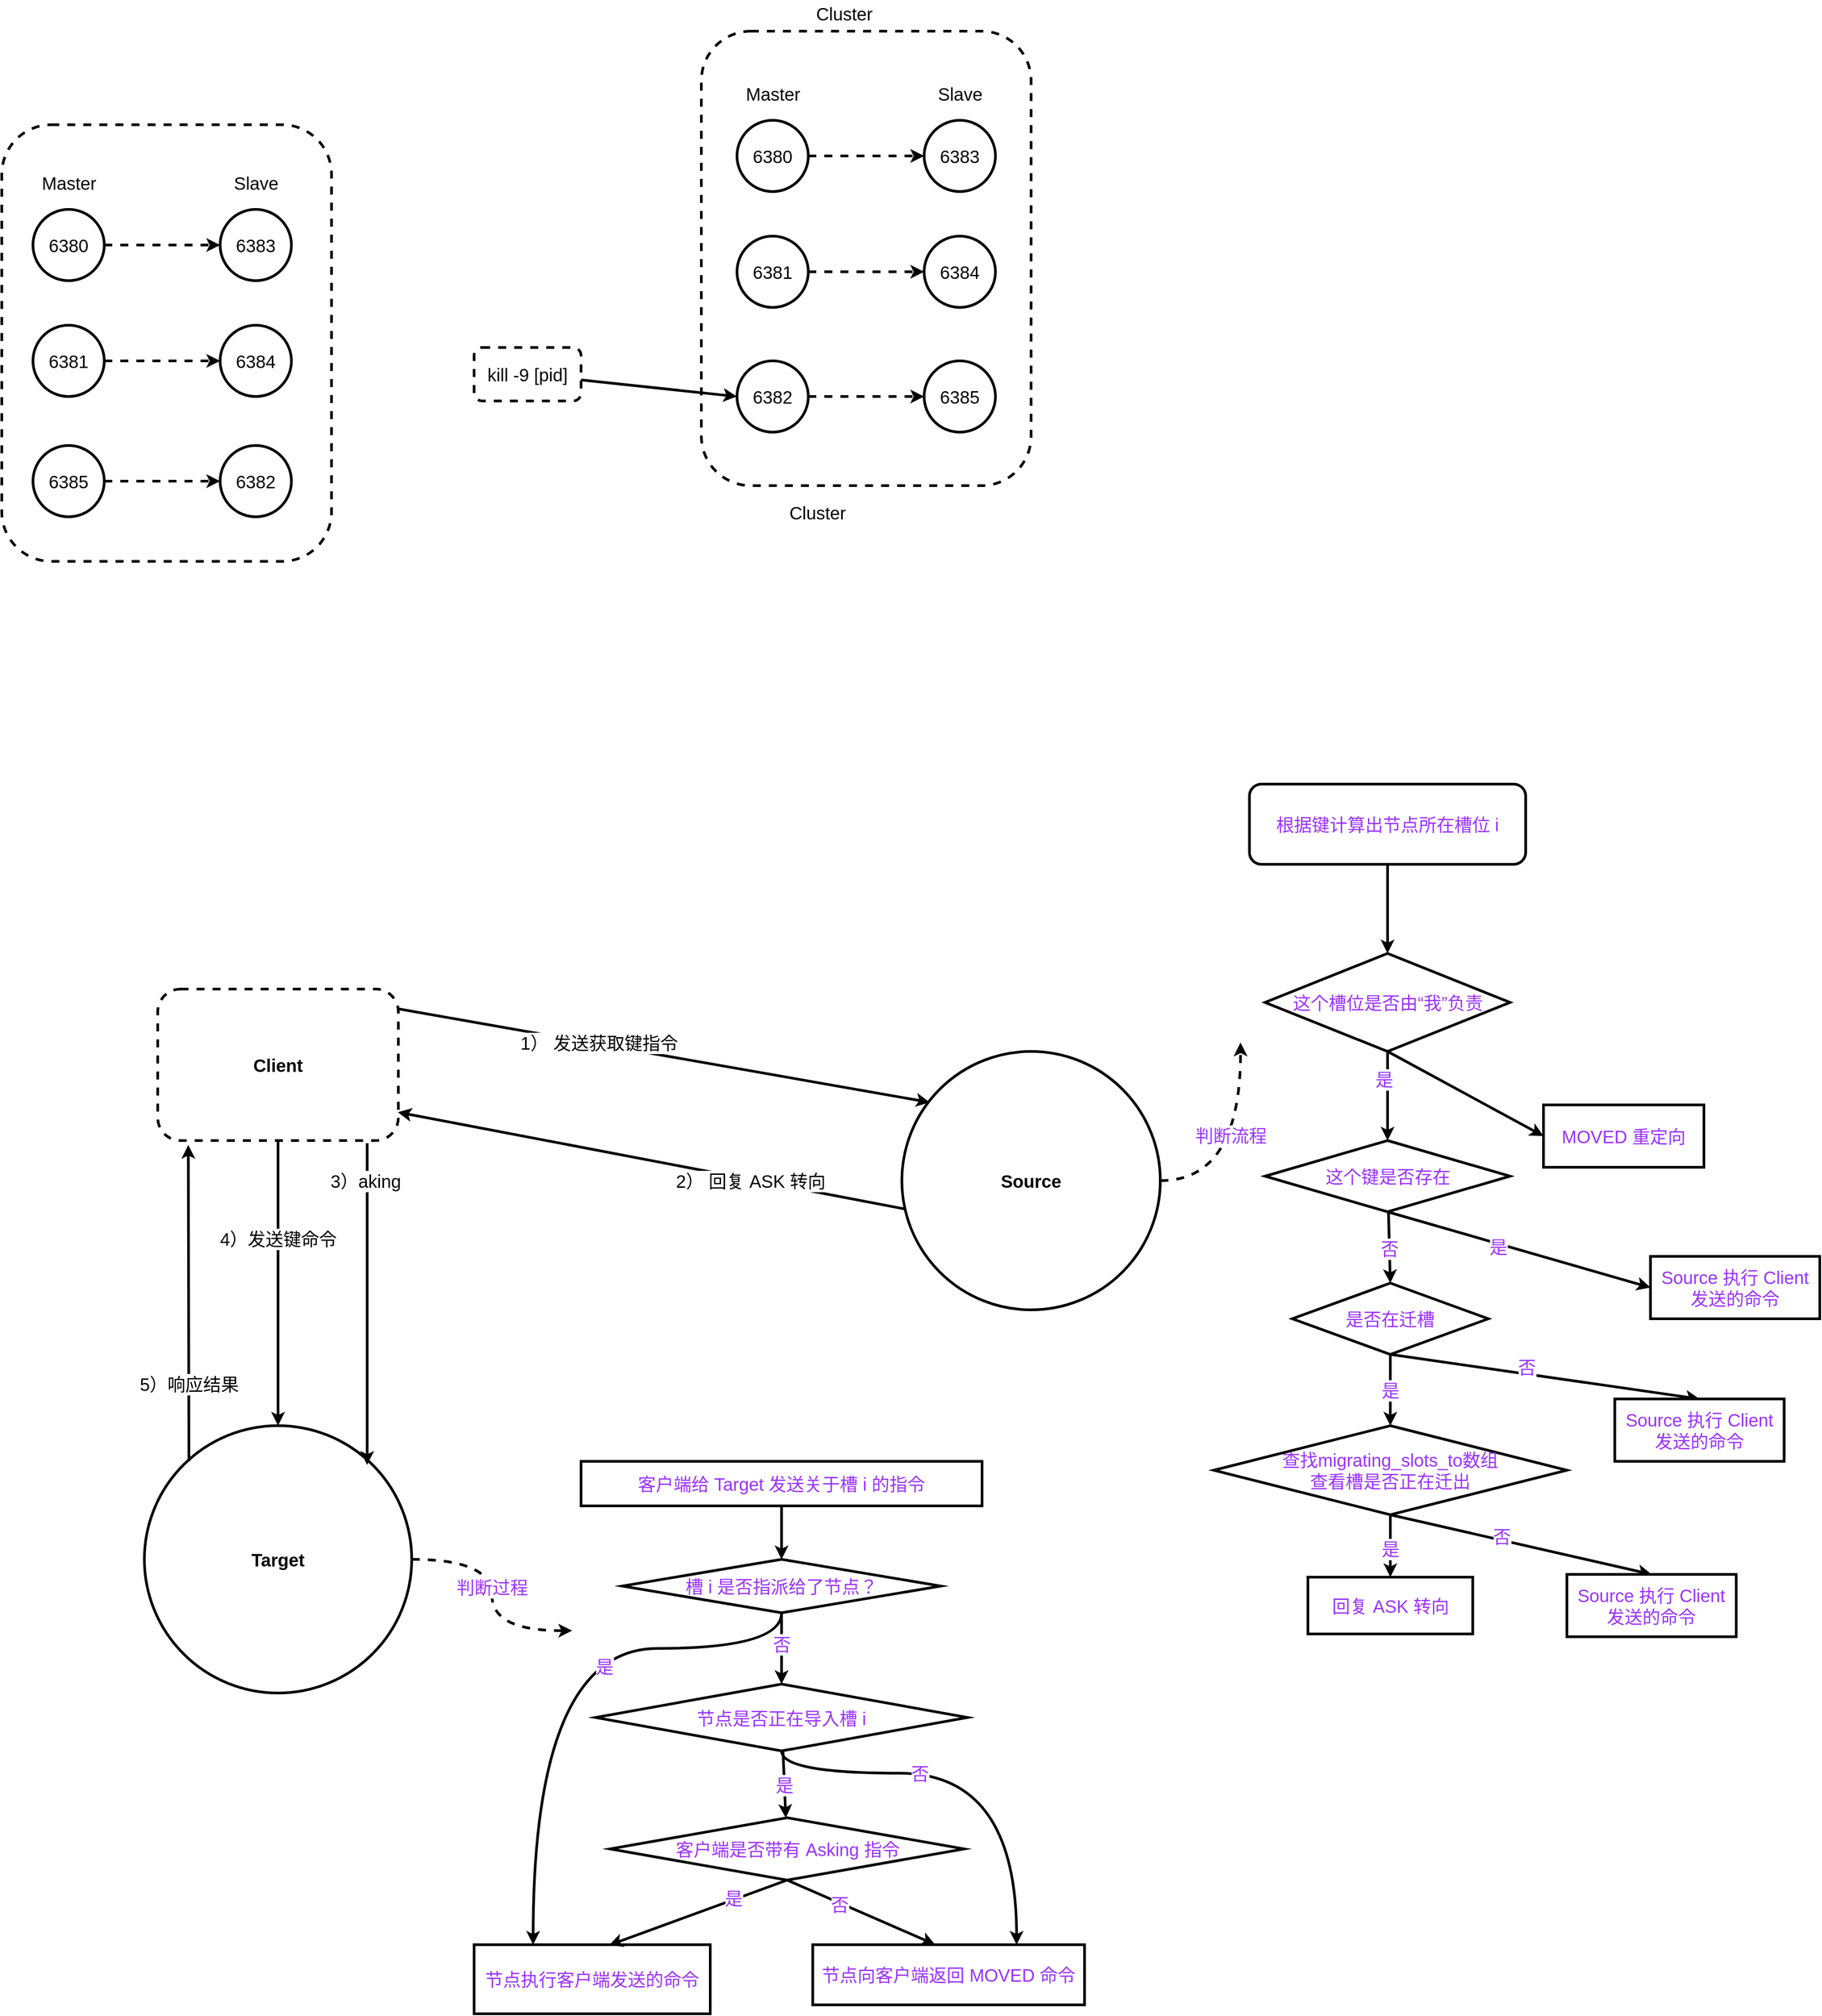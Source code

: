 <mxfile version="14.5.8" type="github">
  <diagram id="bYSIKk4CITU95tdtC6iZ" name="Page-1">
    <mxGraphModel dx="2614" dy="1240" grid="1" gridSize="10" guides="1" tooltips="1" connect="1" arrows="1" fold="1" page="0" pageScale="1" pageWidth="850" pageHeight="1100" math="0" shadow="0">
      <root>
        <mxCell id="0" />
        <mxCell id="1" parent="0" />
        <mxCell id="e8qDvQDFmzKo-6BIwaoy-4" style="rounded=0;orthogonalLoop=1;jettySize=auto;html=1;fontSize=20;strokeWidth=3;exitX=1.001;exitY=0.131;exitDx=0;exitDy=0;exitPerimeter=0;entryX=0.108;entryY=0.197;entryDx=0;entryDy=0;entryPerimeter=0;" parent="1" source="e8qDvQDFmzKo-6BIwaoy-1" target="e8qDvQDFmzKo-6BIwaoy-2" edge="1">
          <mxGeometry relative="1" as="geometry">
            <mxPoint x="70" y="1260" as="sourcePoint" />
            <mxPoint x="660" y="1360" as="targetPoint" />
          </mxGeometry>
        </mxCell>
        <mxCell id="e8qDvQDFmzKo-6BIwaoy-5" value="1） 发送获取键指令" style="edgeLabel;align=center;verticalAlign=middle;resizable=0;points=[];fontSize=20;rotation=0;labelBorderColor=none;html=1;horizontal=1;" parent="e8qDvQDFmzKo-6BIwaoy-4" vertex="1" connectable="0">
          <mxGeometry x="-0.323" y="1" relative="1" as="geometry">
            <mxPoint x="22.66" y="3.2" as="offset" />
          </mxGeometry>
        </mxCell>
        <mxCell id="e8qDvQDFmzKo-6BIwaoy-1" value="&lt;b&gt;Client&lt;/b&gt;" style="rounded=1;whiteSpace=wrap;html=1;strokeWidth=3;fontSize=20;dashed=1;" parent="1" vertex="1">
          <mxGeometry x="-185" y="1200" width="270" height="170" as="geometry" />
        </mxCell>
        <mxCell id="myvO8baB-zyZG1z44jp0-1" style="rounded=0;orthogonalLoop=1;jettySize=auto;html=1;fontSize=20;strokeWidth=3;entryX=0.998;entryY=0.813;entryDx=0;entryDy=0;entryPerimeter=0;" edge="1" parent="1" target="e8qDvQDFmzKo-6BIwaoy-1">
          <mxGeometry relative="1" as="geometry">
            <mxPoint x="670" y="1450" as="sourcePoint" />
            <mxPoint x="100" y="1340" as="targetPoint" />
          </mxGeometry>
        </mxCell>
        <mxCell id="myvO8baB-zyZG1z44jp0-2" value="2） 回复 ASK 转向" style="edgeLabel;html=1;align=center;verticalAlign=middle;resizable=0;points=[];fontSize=20;" vertex="1" connectable="0" parent="myvO8baB-zyZG1z44jp0-1">
          <mxGeometry x="0.215" relative="1" as="geometry">
            <mxPoint x="165.58" y="32.89" as="offset" />
          </mxGeometry>
        </mxCell>
        <mxCell id="myvO8baB-zyZG1z44jp0-98" style="edgeStyle=orthogonalEdgeStyle;rounded=0;orthogonalLoop=1;jettySize=auto;html=1;strokeWidth=3;fontSize=20;fontColor=#9933FF;dashed=1;curved=1;" edge="1" parent="1" source="e8qDvQDFmzKo-6BIwaoy-2">
          <mxGeometry relative="1" as="geometry">
            <mxPoint x="1030" y="1260" as="targetPoint" />
          </mxGeometry>
        </mxCell>
        <mxCell id="myvO8baB-zyZG1z44jp0-99" value="判断流程" style="edgeLabel;html=1;align=center;verticalAlign=middle;resizable=0;points=[];fontSize=20;fontColor=#9933FF;" vertex="1" connectable="0" parent="myvO8baB-zyZG1z44jp0-98">
          <mxGeometry x="0.158" y="12" relative="1" as="geometry">
            <mxPoint as="offset" />
          </mxGeometry>
        </mxCell>
        <mxCell id="e8qDvQDFmzKo-6BIwaoy-2" value="&lt;b&gt;Source&lt;/b&gt;" style="ellipse;whiteSpace=wrap;html=1;aspect=fixed;strokeWidth=3;fontSize=20;" parent="1" vertex="1">
          <mxGeometry x="650" y="1270" width="290" height="290" as="geometry" />
        </mxCell>
        <mxCell id="myvO8baB-zyZG1z44jp0-41" style="edgeStyle=orthogonalEdgeStyle;curved=1;rounded=0;orthogonalLoop=1;jettySize=auto;html=1;exitX=1;exitY=0.5;exitDx=0;exitDy=0;strokeWidth=3;fontSize=20;fontColor=#9933FF;dashed=1;" edge="1" parent="1" source="e8qDvQDFmzKo-6BIwaoy-3">
          <mxGeometry relative="1" as="geometry">
            <mxPoint x="280" y="1920" as="targetPoint" />
          </mxGeometry>
        </mxCell>
        <mxCell id="myvO8baB-zyZG1z44jp0-42" value="判断过程" style="edgeLabel;html=1;align=center;verticalAlign=middle;resizable=0;points=[];fontSize=20;fontColor=#9933FF;" vertex="1" connectable="0" parent="myvO8baB-zyZG1z44jp0-41">
          <mxGeometry x="-0.19" y="-5" relative="1" as="geometry">
            <mxPoint x="5" y="15" as="offset" />
          </mxGeometry>
        </mxCell>
        <mxCell id="e8qDvQDFmzKo-6BIwaoy-3" value="&lt;b&gt;Target&lt;br&gt;&lt;/b&gt;" style="ellipse;whiteSpace=wrap;html=1;aspect=fixed;strokeWidth=3;fontSize=20;" parent="1" vertex="1">
          <mxGeometry x="-200" y="1690" width="300" height="300" as="geometry" />
        </mxCell>
        <mxCell id="myvO8baB-zyZG1z44jp0-3" value="" style="endArrow=classic;html=1;fontSize=20;strokeWidth=3;" edge="1" parent="1">
          <mxGeometry width="50" height="50" relative="1" as="geometry">
            <mxPoint x="50" y="1373" as="sourcePoint" />
            <mxPoint x="50" y="1734" as="targetPoint" />
          </mxGeometry>
        </mxCell>
        <mxCell id="myvO8baB-zyZG1z44jp0-5" value="3）aking" style="edgeLabel;html=1;align=center;verticalAlign=middle;resizable=0;points=[];fontSize=20;" vertex="1" connectable="0" parent="myvO8baB-zyZG1z44jp0-3">
          <mxGeometry x="0.117" y="-2" relative="1" as="geometry">
            <mxPoint y="-160" as="offset" />
          </mxGeometry>
        </mxCell>
        <mxCell id="myvO8baB-zyZG1z44jp0-6" value="" style="endArrow=classic;html=1;fontSize=20;strokeWidth=3;entryX=0.5;entryY=0;entryDx=0;entryDy=0;" edge="1" parent="1" target="e8qDvQDFmzKo-6BIwaoy-3">
          <mxGeometry width="50" height="50" relative="1" as="geometry">
            <mxPoint x="-50" y="1370" as="sourcePoint" />
            <mxPoint x="-50.5" y="1670" as="targetPoint" />
          </mxGeometry>
        </mxCell>
        <mxCell id="myvO8baB-zyZG1z44jp0-7" value="4）发送键命令" style="edgeLabel;html=1;align=center;verticalAlign=middle;resizable=0;points=[];fontSize=20;" vertex="1" connectable="0" parent="myvO8baB-zyZG1z44jp0-6">
          <mxGeometry x="0.167" y="-4" relative="1" as="geometry">
            <mxPoint x="4" y="-77" as="offset" />
          </mxGeometry>
        </mxCell>
        <mxCell id="myvO8baB-zyZG1z44jp0-8" value="" style="endArrow=classic;html=1;fontSize=20;strokeWidth=3;entryX=0.127;entryY=1.029;entryDx=0;entryDy=0;entryPerimeter=0;" edge="1" parent="1" target="e8qDvQDFmzKo-6BIwaoy-1">
          <mxGeometry width="50" height="50" relative="1" as="geometry">
            <mxPoint x="-150" y="1730" as="sourcePoint" />
            <mxPoint x="-150" y="1380" as="targetPoint" />
          </mxGeometry>
        </mxCell>
        <mxCell id="myvO8baB-zyZG1z44jp0-9" value="5）响应结果" style="edgeLabel;html=1;align=center;verticalAlign=middle;resizable=0;points=[];fontSize=20;" vertex="1" connectable="0" parent="myvO8baB-zyZG1z44jp0-8">
          <mxGeometry x="0.213" y="-4" relative="1" as="geometry">
            <mxPoint x="-4" y="128" as="offset" />
          </mxGeometry>
        </mxCell>
        <mxCell id="myvO8baB-zyZG1z44jp0-39" value="" style="group;fontColor=#9933FF;" vertex="1" connectable="0" parent="1">
          <mxGeometry x="170" y="1730" width="685" height="620" as="geometry" />
        </mxCell>
        <mxCell id="myvO8baB-zyZG1z44jp0-11" value="客户端给 Target 发送关于槽 i 的指令" style="rounded=0;whiteSpace=wrap;html=1;fontSize=20;strokeWidth=3;fontColor=#9933FF;" vertex="1" parent="myvO8baB-zyZG1z44jp0-39">
          <mxGeometry x="120" width="450" height="50" as="geometry" />
        </mxCell>
        <mxCell id="myvO8baB-zyZG1z44jp0-13" value="槽 i 是否指派给了节点？" style="rhombus;whiteSpace=wrap;html=1;rounded=0;fontSize=20;strokeWidth=3;fontColor=#9933FF;" vertex="1" parent="myvO8baB-zyZG1z44jp0-39">
          <mxGeometry x="166.25" y="110" width="357.5" height="60" as="geometry" />
        </mxCell>
        <mxCell id="myvO8baB-zyZG1z44jp0-14" value="" style="edgeStyle=none;rounded=0;orthogonalLoop=1;jettySize=auto;html=1;strokeWidth=3;fontSize=20;fontColor=#9933FF;" edge="1" parent="myvO8baB-zyZG1z44jp0-39" source="myvO8baB-zyZG1z44jp0-11" target="myvO8baB-zyZG1z44jp0-13">
          <mxGeometry relative="1" as="geometry" />
        </mxCell>
        <mxCell id="myvO8baB-zyZG1z44jp0-15" value="节点是否正在导入槽 i" style="rhombus;whiteSpace=wrap;html=1;rounded=0;fontSize=20;strokeWidth=3;fontColor=#9933FF;" vertex="1" parent="myvO8baB-zyZG1z44jp0-39">
          <mxGeometry x="136.25" y="250" width="417.5" height="75" as="geometry" />
        </mxCell>
        <mxCell id="myvO8baB-zyZG1z44jp0-16" value="" style="edgeStyle=none;rounded=0;orthogonalLoop=1;jettySize=auto;html=1;strokeWidth=3;fontSize=20;fontColor=#9933FF;" edge="1" parent="myvO8baB-zyZG1z44jp0-39" source="myvO8baB-zyZG1z44jp0-13" target="myvO8baB-zyZG1z44jp0-15">
          <mxGeometry relative="1" as="geometry" />
        </mxCell>
        <mxCell id="myvO8baB-zyZG1z44jp0-17" value="否" style="edgeLabel;html=1;align=center;verticalAlign=middle;resizable=0;points=[];fontSize=20;fontColor=#9933FF;" vertex="1" connectable="0" parent="myvO8baB-zyZG1z44jp0-16">
          <mxGeometry x="-0.41" y="-4" relative="1" as="geometry">
            <mxPoint x="4" y="11" as="offset" />
          </mxGeometry>
        </mxCell>
        <mxCell id="myvO8baB-zyZG1z44jp0-18" value="客户端是否带有 Asking 指令" style="rhombus;whiteSpace=wrap;html=1;rounded=0;fontSize=20;strokeWidth=3;fontColor=#9933FF;" vertex="1" parent="myvO8baB-zyZG1z44jp0-39">
          <mxGeometry x="152.5" y="400" width="397.5" height="70" as="geometry" />
        </mxCell>
        <mxCell id="myvO8baB-zyZG1z44jp0-19" value="" style="edgeStyle=none;rounded=0;orthogonalLoop=1;jettySize=auto;html=1;strokeWidth=3;fontSize=20;fontColor=#9933FF;" edge="1" parent="myvO8baB-zyZG1z44jp0-39" source="myvO8baB-zyZG1z44jp0-15" target="myvO8baB-zyZG1z44jp0-18">
          <mxGeometry relative="1" as="geometry" />
        </mxCell>
        <mxCell id="myvO8baB-zyZG1z44jp0-20" value="是" style="edgeLabel;html=1;align=center;verticalAlign=middle;resizable=0;points=[];fontSize=20;fontColor=#9933FF;" vertex="1" connectable="0" parent="myvO8baB-zyZG1z44jp0-19">
          <mxGeometry x="-0.36" y="-1" relative="1" as="geometry">
            <mxPoint x="1" y="14" as="offset" />
          </mxGeometry>
        </mxCell>
        <mxCell id="myvO8baB-zyZG1z44jp0-25" value="&lt;span&gt;节点执行客户端发送的命令&lt;/span&gt;" style="whiteSpace=wrap;html=1;rounded=0;fontSize=20;strokeWidth=3;fontColor=#9933FF;" vertex="1" parent="myvO8baB-zyZG1z44jp0-39">
          <mxGeometry y="542.5" width="265" height="77.5" as="geometry" />
        </mxCell>
        <mxCell id="myvO8baB-zyZG1z44jp0-29" value="是" style="edgeStyle=orthogonalEdgeStyle;rounded=0;orthogonalLoop=1;jettySize=auto;html=1;exitX=0.5;exitY=1;exitDx=0;exitDy=0;entryX=0.25;entryY=0;entryDx=0;entryDy=0;strokeWidth=3;fontSize=20;curved=1;fontColor=#9933FF;" edge="1" parent="myvO8baB-zyZG1z44jp0-39" source="myvO8baB-zyZG1z44jp0-13" target="myvO8baB-zyZG1z44jp0-25">
          <mxGeometry x="-0.265" y="20" relative="1" as="geometry">
            <Array as="points">
              <mxPoint x="345" y="210" />
              <mxPoint x="66" y="210" />
            </Array>
            <mxPoint as="offset" />
          </mxGeometry>
        </mxCell>
        <mxCell id="myvO8baB-zyZG1z44jp0-26" value="" style="edgeStyle=none;rounded=0;orthogonalLoop=1;jettySize=auto;html=1;strokeWidth=3;fontSize=20;exitX=0.5;exitY=1;exitDx=0;exitDy=0;entryX=0.572;entryY=0.006;entryDx=0;entryDy=0;entryPerimeter=0;fontColor=#9933FF;" edge="1" parent="myvO8baB-zyZG1z44jp0-39" source="myvO8baB-zyZG1z44jp0-18" target="myvO8baB-zyZG1z44jp0-25">
          <mxGeometry relative="1" as="geometry" />
        </mxCell>
        <mxCell id="myvO8baB-zyZG1z44jp0-30" value="是" style="edgeLabel;html=1;align=center;verticalAlign=middle;resizable=0;points=[];fontSize=20;fontColor=#9933FF;" vertex="1" connectable="0" parent="myvO8baB-zyZG1z44jp0-26">
          <mxGeometry x="-0.383" y="1" relative="1" as="geometry">
            <mxPoint x="0.4" y="-3.59" as="offset" />
          </mxGeometry>
        </mxCell>
        <mxCell id="myvO8baB-zyZG1z44jp0-27" value="节点向客户端返回 MOVED 命令" style="whiteSpace=wrap;html=1;rounded=0;fontSize=20;strokeWidth=3;fontColor=#9933FF;" vertex="1" parent="myvO8baB-zyZG1z44jp0-39">
          <mxGeometry x="380" y="542.5" width="305" height="67.5" as="geometry" />
        </mxCell>
        <mxCell id="myvO8baB-zyZG1z44jp0-36" style="edgeStyle=orthogonalEdgeStyle;rounded=0;orthogonalLoop=1;jettySize=auto;html=1;exitX=0.5;exitY=1;exitDx=0;exitDy=0;entryX=0.75;entryY=0;entryDx=0;entryDy=0;strokeWidth=3;fontSize=20;curved=1;fontColor=#9933FF;" edge="1" parent="myvO8baB-zyZG1z44jp0-39" source="myvO8baB-zyZG1z44jp0-15" target="myvO8baB-zyZG1z44jp0-27">
          <mxGeometry relative="1" as="geometry">
            <Array as="points">
              <mxPoint x="345" y="350" />
              <mxPoint x="609" y="350" />
            </Array>
          </mxGeometry>
        </mxCell>
        <mxCell id="myvO8baB-zyZG1z44jp0-37" value="否" style="edgeLabel;html=1;align=center;verticalAlign=middle;resizable=0;points=[];fontSize=20;fontColor=#9933FF;" vertex="1" connectable="0" parent="myvO8baB-zyZG1z44jp0-36">
          <mxGeometry x="-0.563" y="-1" relative="1" as="geometry">
            <mxPoint x="75" y="-1" as="offset" />
          </mxGeometry>
        </mxCell>
        <mxCell id="myvO8baB-zyZG1z44jp0-34" style="rounded=0;orthogonalLoop=1;jettySize=auto;html=1;exitX=0.5;exitY=1;exitDx=0;exitDy=0;entryX=0.45;entryY=-0.004;entryDx=0;entryDy=0;entryPerimeter=0;strokeWidth=3;fontSize=20;fontColor=#9933FF;" edge="1" parent="myvO8baB-zyZG1z44jp0-39" source="myvO8baB-zyZG1z44jp0-18" target="myvO8baB-zyZG1z44jp0-27">
          <mxGeometry relative="1" as="geometry" />
        </mxCell>
        <mxCell id="myvO8baB-zyZG1z44jp0-35" value="否" style="edgeLabel;html=1;align=center;verticalAlign=middle;resizable=0;points=[];fontSize=20;fontColor=#9933FF;" vertex="1" connectable="0" parent="myvO8baB-zyZG1z44jp0-34">
          <mxGeometry x="-0.236" y="1" relative="1" as="geometry">
            <mxPoint x="-4.92" as="offset" />
          </mxGeometry>
        </mxCell>
        <mxCell id="myvO8baB-zyZG1z44jp0-43" value="" style="rounded=1;whiteSpace=wrap;html=1;strokeWidth=3;fontSize=20;dashed=1;" vertex="1" parent="1">
          <mxGeometry x="425" y="125" width="370" height="510" as="geometry" />
        </mxCell>
        <mxCell id="myvO8baB-zyZG1z44jp0-44" style="edgeStyle=orthogonalEdgeStyle;rounded=0;orthogonalLoop=1;jettySize=auto;html=1;exitX=1;exitY=0.5;exitDx=0;exitDy=0;strokeWidth=3;fontSize=20;dashed=1;" edge="1" parent="1" source="myvO8baB-zyZG1z44jp0-45" target="myvO8baB-zyZG1z44jp0-50">
          <mxGeometry relative="1" as="geometry" />
        </mxCell>
        <mxCell id="myvO8baB-zyZG1z44jp0-45" value="6380" style="ellipse;whiteSpace=wrap;html=1;aspect=fixed;fontSize=20;strokeWidth=3;" vertex="1" parent="1">
          <mxGeometry x="465" y="225" width="80" height="80" as="geometry" />
        </mxCell>
        <mxCell id="myvO8baB-zyZG1z44jp0-46" style="edgeStyle=orthogonalEdgeStyle;rounded=0;orthogonalLoop=1;jettySize=auto;html=1;exitX=1;exitY=0.5;exitDx=0;exitDy=0;entryX=0;entryY=0.5;entryDx=0;entryDy=0;dashed=1;strokeWidth=3;fontSize=20;" edge="1" parent="1" source="myvO8baB-zyZG1z44jp0-47" target="myvO8baB-zyZG1z44jp0-51">
          <mxGeometry relative="1" as="geometry" />
        </mxCell>
        <mxCell id="myvO8baB-zyZG1z44jp0-47" value="6381" style="ellipse;whiteSpace=wrap;html=1;aspect=fixed;fontSize=20;strokeWidth=3;" vertex="1" parent="1">
          <mxGeometry x="465" y="355" width="80" height="80" as="geometry" />
        </mxCell>
        <mxCell id="myvO8baB-zyZG1z44jp0-48" style="edgeStyle=orthogonalEdgeStyle;rounded=0;orthogonalLoop=1;jettySize=auto;html=1;exitX=1;exitY=0.5;exitDx=0;exitDy=0;dashed=1;strokeWidth=3;fontSize=20;" edge="1" parent="1" source="myvO8baB-zyZG1z44jp0-49" target="myvO8baB-zyZG1z44jp0-52">
          <mxGeometry relative="1" as="geometry" />
        </mxCell>
        <mxCell id="myvO8baB-zyZG1z44jp0-49" value="6382" style="ellipse;whiteSpace=wrap;html=1;aspect=fixed;fontSize=20;strokeWidth=3;" vertex="1" parent="1">
          <mxGeometry x="465" y="495" width="80" height="80" as="geometry" />
        </mxCell>
        <mxCell id="myvO8baB-zyZG1z44jp0-50" value="6383" style="ellipse;whiteSpace=wrap;html=1;aspect=fixed;fontSize=20;strokeWidth=3;" vertex="1" parent="1">
          <mxGeometry x="675" y="225" width="80" height="80" as="geometry" />
        </mxCell>
        <mxCell id="myvO8baB-zyZG1z44jp0-51" value="6384" style="ellipse;whiteSpace=wrap;html=1;aspect=fixed;fontSize=20;strokeWidth=3;" vertex="1" parent="1">
          <mxGeometry x="675" y="355" width="80" height="80" as="geometry" />
        </mxCell>
        <mxCell id="myvO8baB-zyZG1z44jp0-52" value="6385" style="ellipse;whiteSpace=wrap;html=1;aspect=fixed;fontSize=20;strokeWidth=3;" vertex="1" parent="1">
          <mxGeometry x="675" y="495" width="80" height="80" as="geometry" />
        </mxCell>
        <mxCell id="myvO8baB-zyZG1z44jp0-53" value="Master" style="text;html=1;align=center;verticalAlign=middle;resizable=0;points=[];autosize=1;strokeColor=none;fontSize=20;strokeWidth=3;" vertex="1" parent="1">
          <mxGeometry x="465" y="180" width="80" height="30" as="geometry" />
        </mxCell>
        <mxCell id="myvO8baB-zyZG1z44jp0-54" value="Slave" style="text;html=1;align=center;verticalAlign=middle;resizable=0;points=[];autosize=1;strokeColor=none;fontSize=20;strokeWidth=3;" vertex="1" parent="1">
          <mxGeometry x="680" y="180" width="70" height="30" as="geometry" />
        </mxCell>
        <mxCell id="myvO8baB-zyZG1z44jp0-55" value="Cluster" style="text;html=1;align=center;verticalAlign=middle;resizable=0;points=[];autosize=1;strokeColor=none;fontSize=20;" vertex="1" parent="1">
          <mxGeometry x="545" y="90" width="80" height="30" as="geometry" />
        </mxCell>
        <mxCell id="myvO8baB-zyZG1z44jp0-56" style="rounded=0;orthogonalLoop=1;jettySize=auto;html=1;entryX=0;entryY=0.5;entryDx=0;entryDy=0;strokeWidth=3;fontSize=20;" edge="1" parent="1" source="myvO8baB-zyZG1z44jp0-57" target="myvO8baB-zyZG1z44jp0-49">
          <mxGeometry relative="1" as="geometry" />
        </mxCell>
        <mxCell id="myvO8baB-zyZG1z44jp0-57" value="kill -9 [pid]" style="rounded=1;whiteSpace=wrap;html=1;dashed=1;strokeWidth=3;fontSize=20;" vertex="1" parent="1">
          <mxGeometry x="170" y="480" width="120" height="60" as="geometry" />
        </mxCell>
        <mxCell id="myvO8baB-zyZG1z44jp0-58" value="Cluster" style="text;html=1;align=center;verticalAlign=middle;resizable=0;points=[];autosize=1;strokeColor=none;fontSize=20;" vertex="1" parent="1">
          <mxGeometry x="515" y="650" width="80" height="30" as="geometry" />
        </mxCell>
        <mxCell id="myvO8baB-zyZG1z44jp0-59" value="" style="group" vertex="1" connectable="0" parent="1">
          <mxGeometry x="-360" y="230" width="370" height="490" as="geometry" />
        </mxCell>
        <mxCell id="myvO8baB-zyZG1z44jp0-60" value="" style="rounded=1;whiteSpace=wrap;html=1;strokeWidth=3;fontSize=20;dashed=1;" vertex="1" parent="myvO8baB-zyZG1z44jp0-59">
          <mxGeometry width="370" height="490" as="geometry" />
        </mxCell>
        <mxCell id="myvO8baB-zyZG1z44jp0-61" value="6380" style="ellipse;whiteSpace=wrap;html=1;aspect=fixed;fontSize=20;strokeWidth=3;" vertex="1" parent="myvO8baB-zyZG1z44jp0-59">
          <mxGeometry x="35" y="95" width="80" height="80" as="geometry" />
        </mxCell>
        <mxCell id="myvO8baB-zyZG1z44jp0-62" value="6381" style="ellipse;whiteSpace=wrap;html=1;aspect=fixed;fontSize=20;strokeWidth=3;" vertex="1" parent="myvO8baB-zyZG1z44jp0-59">
          <mxGeometry x="35" y="225" width="80" height="80" as="geometry" />
        </mxCell>
        <mxCell id="myvO8baB-zyZG1z44jp0-63" value="&lt;font color=&quot;#000000&quot;&gt;6382&lt;/font&gt;" style="ellipse;whiteSpace=wrap;html=1;aspect=fixed;fontSize=20;strokeWidth=3;fontColor=#FF3333;" vertex="1" parent="myvO8baB-zyZG1z44jp0-59">
          <mxGeometry x="245" y="360" width="80" height="80" as="geometry" />
        </mxCell>
        <mxCell id="myvO8baB-zyZG1z44jp0-64" value="6383" style="ellipse;whiteSpace=wrap;html=1;aspect=fixed;fontSize=20;strokeWidth=3;" vertex="1" parent="myvO8baB-zyZG1z44jp0-59">
          <mxGeometry x="245" y="95" width="80" height="80" as="geometry" />
        </mxCell>
        <mxCell id="myvO8baB-zyZG1z44jp0-65" style="edgeStyle=orthogonalEdgeStyle;rounded=0;orthogonalLoop=1;jettySize=auto;html=1;exitX=1;exitY=0.5;exitDx=0;exitDy=0;strokeWidth=3;fontSize=20;dashed=1;" edge="1" parent="myvO8baB-zyZG1z44jp0-59" source="myvO8baB-zyZG1z44jp0-61" target="myvO8baB-zyZG1z44jp0-64">
          <mxGeometry relative="1" as="geometry" />
        </mxCell>
        <mxCell id="myvO8baB-zyZG1z44jp0-66" value="6384" style="ellipse;whiteSpace=wrap;html=1;aspect=fixed;fontSize=20;strokeWidth=3;" vertex="1" parent="myvO8baB-zyZG1z44jp0-59">
          <mxGeometry x="245" y="225" width="80" height="80" as="geometry" />
        </mxCell>
        <mxCell id="myvO8baB-zyZG1z44jp0-67" style="edgeStyle=orthogonalEdgeStyle;rounded=0;orthogonalLoop=1;jettySize=auto;html=1;exitX=1;exitY=0.5;exitDx=0;exitDy=0;entryX=0;entryY=0.5;entryDx=0;entryDy=0;dashed=1;strokeWidth=3;fontSize=20;" edge="1" parent="myvO8baB-zyZG1z44jp0-59" source="myvO8baB-zyZG1z44jp0-62" target="myvO8baB-zyZG1z44jp0-66">
          <mxGeometry relative="1" as="geometry" />
        </mxCell>
        <mxCell id="myvO8baB-zyZG1z44jp0-68" style="edgeStyle=none;rounded=0;orthogonalLoop=1;jettySize=auto;html=1;exitX=1;exitY=0.5;exitDx=0;exitDy=0;strokeWidth=3;fontSize=20;fontColor=#FF3333;dashed=1;" edge="1" parent="myvO8baB-zyZG1z44jp0-59" source="myvO8baB-zyZG1z44jp0-69" target="myvO8baB-zyZG1z44jp0-63">
          <mxGeometry relative="1" as="geometry" />
        </mxCell>
        <mxCell id="myvO8baB-zyZG1z44jp0-69" value="6385" style="ellipse;whiteSpace=wrap;html=1;aspect=fixed;fontSize=20;strokeWidth=3;" vertex="1" parent="myvO8baB-zyZG1z44jp0-59">
          <mxGeometry x="35" y="360" width="80" height="80" as="geometry" />
        </mxCell>
        <mxCell id="myvO8baB-zyZG1z44jp0-70" value="Master" style="text;html=1;align=center;verticalAlign=middle;resizable=0;points=[];autosize=1;strokeColor=none;fontSize=20;strokeWidth=3;" vertex="1" parent="myvO8baB-zyZG1z44jp0-59">
          <mxGeometry x="35" y="50" width="80" height="30" as="geometry" />
        </mxCell>
        <mxCell id="myvO8baB-zyZG1z44jp0-71" value="Slave" style="text;html=1;align=center;verticalAlign=middle;resizable=0;points=[];autosize=1;strokeColor=none;fontSize=20;strokeWidth=3;" vertex="1" parent="myvO8baB-zyZG1z44jp0-59">
          <mxGeometry x="250" y="50" width="70" height="30" as="geometry" />
        </mxCell>
        <mxCell id="myvO8baB-zyZG1z44jp0-77" value="" style="rounded=0;orthogonalLoop=1;jettySize=auto;html=1;strokeWidth=3;fontSize=20;fontColor=#9933FF;" edge="1" parent="1" source="myvO8baB-zyZG1z44jp0-72" target="myvO8baB-zyZG1z44jp0-76">
          <mxGeometry relative="1" as="geometry" />
        </mxCell>
        <mxCell id="myvO8baB-zyZG1z44jp0-72" value="根据键计算出节点所在槽位 i" style="rounded=1;whiteSpace=wrap;html=1;strokeWidth=3;fontSize=20;fontColor=#9933FF;" vertex="1" parent="1">
          <mxGeometry x="1040" y="970" width="310" height="90" as="geometry" />
        </mxCell>
        <mxCell id="myvO8baB-zyZG1z44jp0-81" value="" style="edgeStyle=none;rounded=0;orthogonalLoop=1;jettySize=auto;html=1;strokeWidth=3;fontSize=20;fontColor=#9933FF;" edge="1" parent="1" source="myvO8baB-zyZG1z44jp0-76" target="myvO8baB-zyZG1z44jp0-80">
          <mxGeometry relative="1" as="geometry" />
        </mxCell>
        <mxCell id="myvO8baB-zyZG1z44jp0-86" value="是" style="edgeLabel;html=1;align=center;verticalAlign=middle;resizable=0;points=[];fontSize=20;fontColor=#9933FF;" vertex="1" connectable="0" parent="myvO8baB-zyZG1z44jp0-81">
          <mxGeometry x="-0.539" y="-4" relative="1" as="geometry">
            <mxPoint y="7.86" as="offset" />
          </mxGeometry>
        </mxCell>
        <mxCell id="myvO8baB-zyZG1z44jp0-92" style="edgeStyle=none;rounded=0;orthogonalLoop=1;jettySize=auto;html=1;exitX=0.5;exitY=1;exitDx=0;exitDy=0;strokeWidth=3;fontSize=20;fontColor=#9933FF;entryX=0;entryY=0.5;entryDx=0;entryDy=0;" edge="1" parent="1" source="myvO8baB-zyZG1z44jp0-76" target="myvO8baB-zyZG1z44jp0-93">
          <mxGeometry relative="1" as="geometry">
            <mxPoint x="1350" y="1340" as="targetPoint" />
          </mxGeometry>
        </mxCell>
        <mxCell id="myvO8baB-zyZG1z44jp0-76" value="这个槽位是否由“我”负责" style="rhombus;whiteSpace=wrap;html=1;rounded=0;fontSize=20;fontColor=#9933FF;strokeWidth=3;" vertex="1" parent="1">
          <mxGeometry x="1057.5" y="1160" width="275" height="110" as="geometry" />
        </mxCell>
        <mxCell id="myvO8baB-zyZG1z44jp0-83" value="" style="edgeStyle=none;rounded=0;orthogonalLoop=1;jettySize=auto;html=1;strokeWidth=3;fontSize=20;fontColor=#9933FF;entryX=0.5;entryY=0;entryDx=0;entryDy=0;" edge="1" parent="1" source="myvO8baB-zyZG1z44jp0-80" target="myvO8baB-zyZG1z44jp0-100">
          <mxGeometry relative="1" as="geometry">
            <mxPoint x="1198" y="1560" as="targetPoint" />
          </mxGeometry>
        </mxCell>
        <mxCell id="myvO8baB-zyZG1z44jp0-87" value="否" style="edgeLabel;html=1;align=center;verticalAlign=middle;resizable=0;points=[];fontSize=20;fontColor=#9933FF;" vertex="1" connectable="0" parent="myvO8baB-zyZG1z44jp0-83">
          <mxGeometry x="-0.486" y="2" relative="1" as="geometry">
            <mxPoint x="-2" y="20.71" as="offset" />
          </mxGeometry>
        </mxCell>
        <mxCell id="myvO8baB-zyZG1z44jp0-90" style="edgeStyle=none;rounded=0;orthogonalLoop=1;jettySize=auto;html=1;exitX=0.5;exitY=1;exitDx=0;exitDy=0;strokeWidth=3;fontSize=20;fontColor=#9933FF;entryX=0;entryY=0.5;entryDx=0;entryDy=0;" edge="1" parent="1" source="myvO8baB-zyZG1z44jp0-80" target="myvO8baB-zyZG1z44jp0-91">
          <mxGeometry relative="1" as="geometry">
            <mxPoint x="1350" y="1560" as="targetPoint" />
          </mxGeometry>
        </mxCell>
        <mxCell id="myvO8baB-zyZG1z44jp0-95" value="是" style="edgeLabel;html=1;align=center;verticalAlign=middle;resizable=0;points=[];fontSize=20;fontColor=#9933FF;" vertex="1" connectable="0" parent="myvO8baB-zyZG1z44jp0-90">
          <mxGeometry x="-0.232" y="3" relative="1" as="geometry">
            <mxPoint x="9.26" y="9.08" as="offset" />
          </mxGeometry>
        </mxCell>
        <mxCell id="myvO8baB-zyZG1z44jp0-80" value="这个键是否存在" style="rhombus;whiteSpace=wrap;html=1;rounded=0;fontSize=20;fontColor=#9933FF;strokeWidth=3;" vertex="1" parent="1">
          <mxGeometry x="1057.5" y="1370" width="275" height="80" as="geometry" />
        </mxCell>
        <mxCell id="myvO8baB-zyZG1z44jp0-85" value="" style="edgeStyle=none;rounded=0;orthogonalLoop=1;jettySize=auto;html=1;strokeWidth=3;fontSize=20;fontColor=#9933FF;" edge="1" parent="1" source="myvO8baB-zyZG1z44jp0-82" target="myvO8baB-zyZG1z44jp0-84">
          <mxGeometry relative="1" as="geometry" />
        </mxCell>
        <mxCell id="myvO8baB-zyZG1z44jp0-94" value="是" style="edgeLabel;html=1;align=center;verticalAlign=middle;resizable=0;points=[];fontSize=20;fontColor=#9933FF;" vertex="1" connectable="0" parent="myvO8baB-zyZG1z44jp0-85">
          <mxGeometry x="-0.437" y="-1" relative="1" as="geometry">
            <mxPoint x="1" y="18.21" as="offset" />
          </mxGeometry>
        </mxCell>
        <mxCell id="myvO8baB-zyZG1z44jp0-96" style="edgeStyle=none;rounded=0;orthogonalLoop=1;jettySize=auto;html=1;exitX=0.5;exitY=1;exitDx=0;exitDy=0;strokeWidth=3;fontSize=20;fontColor=#9933FF;entryX=0.5;entryY=0;entryDx=0;entryDy=0;" edge="1" parent="1" source="myvO8baB-zyZG1z44jp0-82" target="myvO8baB-zyZG1z44jp0-106">
          <mxGeometry relative="1" as="geometry">
            <mxPoint x="1456.25" y="1861.88" as="targetPoint" />
          </mxGeometry>
        </mxCell>
        <mxCell id="myvO8baB-zyZG1z44jp0-108" value="否" style="edgeLabel;html=1;align=center;verticalAlign=middle;resizable=0;points=[];fontSize=20;fontColor=#9933FF;" vertex="1" connectable="0" parent="myvO8baB-zyZG1z44jp0-96">
          <mxGeometry x="-0.157" y="4" relative="1" as="geometry">
            <mxPoint as="offset" />
          </mxGeometry>
        </mxCell>
        <mxCell id="myvO8baB-zyZG1z44jp0-82" value="查找migrating_slots_to数组&lt;br&gt;查看槽是否正在迁出" style="rhombus;whiteSpace=wrap;html=1;rounded=0;fontSize=20;fontColor=#9933FF;strokeWidth=3;" vertex="1" parent="1">
          <mxGeometry x="1000" y="1690" width="396.25" height="100" as="geometry" />
        </mxCell>
        <mxCell id="myvO8baB-zyZG1z44jp0-84" value="回复 ASK 转向" style="whiteSpace=wrap;html=1;rounded=0;fontSize=20;fontColor=#9933FF;strokeWidth=3;" vertex="1" parent="1">
          <mxGeometry x="1105.62" y="1860" width="185" height="63.75" as="geometry" />
        </mxCell>
        <mxCell id="myvO8baB-zyZG1z44jp0-91" value="Source 执行 Client 发送的命令" style="rounded=0;whiteSpace=wrap;html=1;strokeWidth=3;fontSize=20;fontColor=#9933FF;" vertex="1" parent="1">
          <mxGeometry x="1490" y="1500" width="190" height="70" as="geometry" />
        </mxCell>
        <mxCell id="myvO8baB-zyZG1z44jp0-93" value="MOVED 重定向" style="rounded=0;whiteSpace=wrap;html=1;strokeWidth=3;fontSize=20;fontColor=#9933FF;" vertex="1" parent="1">
          <mxGeometry x="1370" y="1330" width="180" height="70" as="geometry" />
        </mxCell>
        <mxCell id="myvO8baB-zyZG1z44jp0-101" value="是" style="edgeStyle=orthogonalEdgeStyle;curved=1;rounded=0;orthogonalLoop=1;jettySize=auto;html=1;strokeWidth=3;fontSize=20;fontColor=#9933FF;" edge="1" parent="1" source="myvO8baB-zyZG1z44jp0-100" target="myvO8baB-zyZG1z44jp0-82">
          <mxGeometry relative="1" as="geometry">
            <Array as="points">
              <mxPoint x="1198" y="1630" />
              <mxPoint x="1198" y="1630" />
            </Array>
          </mxGeometry>
        </mxCell>
        <mxCell id="myvO8baB-zyZG1z44jp0-102" style="rounded=0;orthogonalLoop=1;jettySize=auto;html=1;exitX=0.5;exitY=1;exitDx=0;exitDy=0;strokeWidth=3;fontSize=20;fontColor=#9933FF;entryX=0.5;entryY=0;entryDx=0;entryDy=0;" edge="1" parent="1" source="myvO8baB-zyZG1z44jp0-100" target="myvO8baB-zyZG1z44jp0-105">
          <mxGeometry relative="1" as="geometry">
            <mxPoint x="1500" y="1680" as="targetPoint" />
          </mxGeometry>
        </mxCell>
        <mxCell id="myvO8baB-zyZG1z44jp0-104" value="否" style="edgeLabel;html=1;align=center;verticalAlign=middle;resizable=0;points=[];fontSize=20;fontColor=#9933FF;" vertex="1" connectable="0" parent="myvO8baB-zyZG1z44jp0-102">
          <mxGeometry x="0.096" y="3" relative="1" as="geometry">
            <mxPoint x="-37.95" y="-11.11" as="offset" />
          </mxGeometry>
        </mxCell>
        <mxCell id="myvO8baB-zyZG1z44jp0-100" value="是否在迁槽" style="rhombus;whiteSpace=wrap;html=1;rounded=0;strokeWidth=3;fontSize=20;fontColor=#9933FF;" vertex="1" parent="1">
          <mxGeometry x="1088.12" y="1530" width="220" height="80" as="geometry" />
        </mxCell>
        <mxCell id="myvO8baB-zyZG1z44jp0-105" value="Source 执行 Client 发送的命令" style="rounded=0;whiteSpace=wrap;html=1;strokeWidth=3;fontSize=20;fontColor=#9933FF;" vertex="1" parent="1">
          <mxGeometry x="1450" y="1660" width="190" height="70" as="geometry" />
        </mxCell>
        <mxCell id="myvO8baB-zyZG1z44jp0-106" value="Source 执行 Client 发送的命令" style="rounded=0;whiteSpace=wrap;html=1;strokeWidth=3;fontSize=20;fontColor=#9933FF;" vertex="1" parent="1">
          <mxGeometry x="1396.25" y="1856.88" width="190" height="70" as="geometry" />
        </mxCell>
      </root>
    </mxGraphModel>
  </diagram>
</mxfile>
